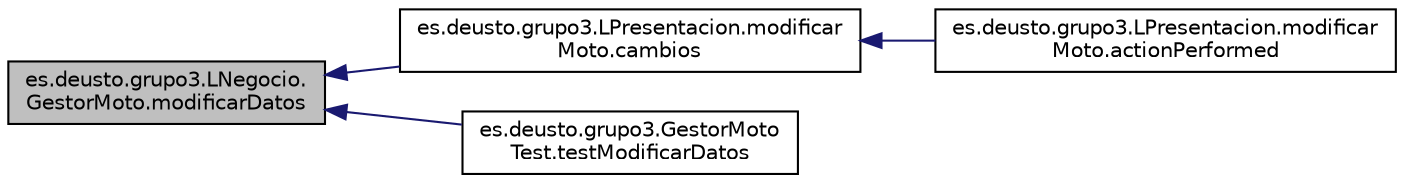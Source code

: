 digraph "es.deusto.grupo3.LNegocio.GestorMoto.modificarDatos"
{
  edge [fontname="Helvetica",fontsize="10",labelfontname="Helvetica",labelfontsize="10"];
  node [fontname="Helvetica",fontsize="10",shape=record];
  rankdir="LR";
  Node59 [label="es.deusto.grupo3.LNegocio.\lGestorMoto.modificarDatos",height=0.2,width=0.4,color="black", fillcolor="grey75", style="filled", fontcolor="black"];
  Node59 -> Node60 [dir="back",color="midnightblue",fontsize="10",style="solid",fontname="Helvetica"];
  Node60 [label="es.deusto.grupo3.LPresentacion.modificar\lMoto.cambios",height=0.2,width=0.4,color="black", fillcolor="white", style="filled",URL="$classes_1_1deusto_1_1grupo3_1_1_l_presentacion_1_1modificar_moto.html#a3472f410c76613e9b162935ba00d84cc"];
  Node60 -> Node61 [dir="back",color="midnightblue",fontsize="10",style="solid",fontname="Helvetica"];
  Node61 [label="es.deusto.grupo3.LPresentacion.modificar\lMoto.actionPerformed",height=0.2,width=0.4,color="black", fillcolor="white", style="filled",URL="$classes_1_1deusto_1_1grupo3_1_1_l_presentacion_1_1modificar_moto.html#ab52e0339fcedf09e163c9b63ca40bc4a"];
  Node59 -> Node62 [dir="back",color="midnightblue",fontsize="10",style="solid",fontname="Helvetica"];
  Node62 [label="es.deusto.grupo3.GestorMoto\lTest.testModificarDatos",height=0.2,width=0.4,color="black", fillcolor="white", style="filled",URL="$classes_1_1deusto_1_1grupo3_1_1_gestor_moto_test.html#ac2354aa1896cc4be0f3dfbe1e43499a6"];
}
